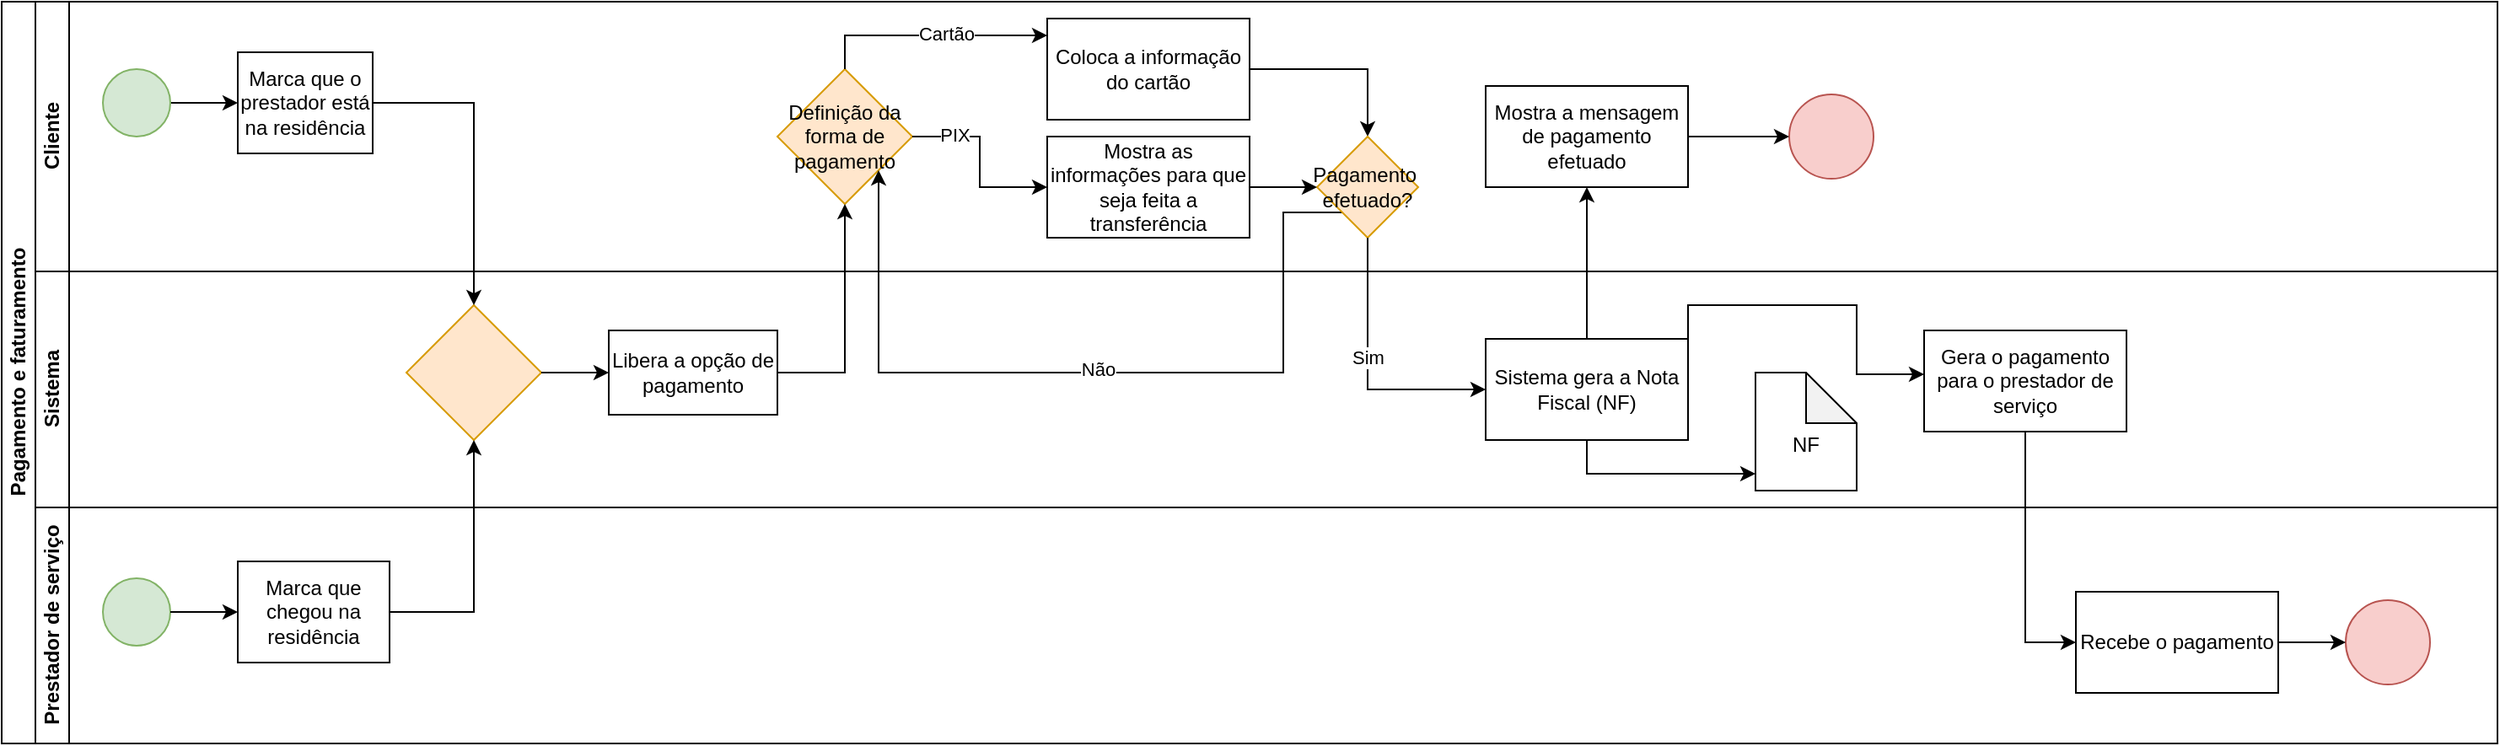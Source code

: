 <mxfile version="24.0.0" type="github">
  <diagram name="Página-1" id="NpVkEjn5JEYqDDdskeJJ">
    <mxGraphModel dx="1032" dy="493" grid="1" gridSize="10" guides="1" tooltips="1" connect="1" arrows="1" fold="1" page="1" pageScale="1" pageWidth="1654" pageHeight="1000" math="0" shadow="0">
      <root>
        <mxCell id="0" />
        <mxCell id="1" parent="0" />
        <mxCell id="pYAscaqakKKFZa-uCSPu-1" value="Pagamento e faturamento" style="swimlane;html=1;childLayout=stackLayout;resizeParent=1;resizeParentMax=0;horizontal=0;startSize=20;horizontalStack=0;" vertex="1" parent="1">
          <mxGeometry x="120" y="120" width="1480" height="440" as="geometry" />
        </mxCell>
        <mxCell id="pYAscaqakKKFZa-uCSPu-2" value="Cliente" style="swimlane;html=1;startSize=20;horizontal=0;" vertex="1" parent="pYAscaqakKKFZa-uCSPu-1">
          <mxGeometry x="20" width="1460" height="160" as="geometry" />
        </mxCell>
        <mxCell id="pYAscaqakKKFZa-uCSPu-3" value="" style="edgeStyle=orthogonalEdgeStyle;rounded=0;orthogonalLoop=1;jettySize=auto;html=1;" edge="1" parent="pYAscaqakKKFZa-uCSPu-2" source="pYAscaqakKKFZa-uCSPu-4">
          <mxGeometry relative="1" as="geometry">
            <mxPoint x="120" y="60" as="targetPoint" />
          </mxGeometry>
        </mxCell>
        <mxCell id="pYAscaqakKKFZa-uCSPu-4" value="" style="ellipse;whiteSpace=wrap;html=1;fillColor=#d5e8d4;strokeColor=#82b366;" vertex="1" parent="pYAscaqakKKFZa-uCSPu-2">
          <mxGeometry x="40" y="40" width="40" height="40" as="geometry" />
        </mxCell>
        <mxCell id="pYAscaqakKKFZa-uCSPu-38" value="Marca que o prestador está na residência" style="rounded=0;whiteSpace=wrap;html=1;" vertex="1" parent="pYAscaqakKKFZa-uCSPu-2">
          <mxGeometry x="120" y="30" width="80" height="60" as="geometry" />
        </mxCell>
        <mxCell id="pYAscaqakKKFZa-uCSPu-47" value="Definição da forma de pagamento" style="rhombus;whiteSpace=wrap;html=1;fillColor=#ffe6cc;strokeColor=#d79b00;" vertex="1" parent="pYAscaqakKKFZa-uCSPu-2">
          <mxGeometry x="440" y="40" width="80" height="80" as="geometry" />
        </mxCell>
        <mxCell id="pYAscaqakKKFZa-uCSPu-77" style="edgeStyle=orthogonalEdgeStyle;rounded=0;orthogonalLoop=1;jettySize=auto;html=1;exitX=1;exitY=0.5;exitDx=0;exitDy=0;entryX=0.5;entryY=0;entryDx=0;entryDy=0;" edge="1" parent="pYAscaqakKKFZa-uCSPu-2" source="pYAscaqakKKFZa-uCSPu-49" target="pYAscaqakKKFZa-uCSPu-76">
          <mxGeometry relative="1" as="geometry" />
        </mxCell>
        <mxCell id="pYAscaqakKKFZa-uCSPu-49" value="Coloca a informação do cartão" style="rounded=0;whiteSpace=wrap;html=1;" vertex="1" parent="pYAscaqakKKFZa-uCSPu-2">
          <mxGeometry x="600" y="10" width="120" height="60" as="geometry" />
        </mxCell>
        <mxCell id="pYAscaqakKKFZa-uCSPu-48" style="edgeStyle=orthogonalEdgeStyle;rounded=0;orthogonalLoop=1;jettySize=auto;html=1;exitX=0.5;exitY=0;exitDx=0;exitDy=0;" edge="1" parent="pYAscaqakKKFZa-uCSPu-2" source="pYAscaqakKKFZa-uCSPu-47" target="pYAscaqakKKFZa-uCSPu-49">
          <mxGeometry relative="1" as="geometry">
            <mxPoint x="670" y="40" as="targetPoint" />
            <Array as="points">
              <mxPoint x="480" y="20" />
            </Array>
          </mxGeometry>
        </mxCell>
        <mxCell id="pYAscaqakKKFZa-uCSPu-50" value="Cartão" style="edgeLabel;html=1;align=center;verticalAlign=middle;resizable=0;points=[];" vertex="1" connectable="0" parent="pYAscaqakKKFZa-uCSPu-48">
          <mxGeometry x="0.143" y="1" relative="1" as="geometry">
            <mxPoint as="offset" />
          </mxGeometry>
        </mxCell>
        <mxCell id="pYAscaqakKKFZa-uCSPu-52" value="Mostra as informações para que seja feita a transferência" style="rounded=0;whiteSpace=wrap;html=1;" vertex="1" parent="pYAscaqakKKFZa-uCSPu-2">
          <mxGeometry x="600" y="80" width="120" height="60" as="geometry" />
        </mxCell>
        <mxCell id="pYAscaqakKKFZa-uCSPu-51" style="edgeStyle=orthogonalEdgeStyle;rounded=0;orthogonalLoop=1;jettySize=auto;html=1;exitX=1;exitY=0.5;exitDx=0;exitDy=0;" edge="1" parent="pYAscaqakKKFZa-uCSPu-2" source="pYAscaqakKKFZa-uCSPu-47" target="pYAscaqakKKFZa-uCSPu-52">
          <mxGeometry relative="1" as="geometry">
            <mxPoint x="560" y="120" as="targetPoint" />
          </mxGeometry>
        </mxCell>
        <mxCell id="pYAscaqakKKFZa-uCSPu-53" value="PIX" style="edgeLabel;html=1;align=center;verticalAlign=middle;resizable=0;points=[];" vertex="1" connectable="0" parent="pYAscaqakKKFZa-uCSPu-51">
          <mxGeometry x="-0.55" y="1" relative="1" as="geometry">
            <mxPoint as="offset" />
          </mxGeometry>
        </mxCell>
        <mxCell id="pYAscaqakKKFZa-uCSPu-70" value="Mostra a mensagem de pagamento efetuado" style="rounded=0;whiteSpace=wrap;html=1;" vertex="1" parent="pYAscaqakKKFZa-uCSPu-2">
          <mxGeometry x="860" y="50" width="120" height="60" as="geometry" />
        </mxCell>
        <mxCell id="pYAscaqakKKFZa-uCSPu-72" value="" style="ellipse;whiteSpace=wrap;html=1;aspect=fixed;fillColor=#f8cecc;strokeColor=#b85450;" vertex="1" parent="pYAscaqakKKFZa-uCSPu-2">
          <mxGeometry x="1040" y="55" width="50" height="50" as="geometry" />
        </mxCell>
        <mxCell id="pYAscaqakKKFZa-uCSPu-71" style="edgeStyle=orthogonalEdgeStyle;rounded=0;orthogonalLoop=1;jettySize=auto;html=1;exitX=1;exitY=0.5;exitDx=0;exitDy=0;" edge="1" parent="pYAscaqakKKFZa-uCSPu-2" source="pYAscaqakKKFZa-uCSPu-70" target="pYAscaqakKKFZa-uCSPu-72">
          <mxGeometry relative="1" as="geometry">
            <mxPoint x="1020" y="80" as="targetPoint" />
          </mxGeometry>
        </mxCell>
        <mxCell id="pYAscaqakKKFZa-uCSPu-80" style="edgeStyle=orthogonalEdgeStyle;rounded=0;orthogonalLoop=1;jettySize=auto;html=1;exitX=0;exitY=1;exitDx=0;exitDy=0;entryX=1;entryY=1;entryDx=0;entryDy=0;" edge="1" parent="pYAscaqakKKFZa-uCSPu-2" source="pYAscaqakKKFZa-uCSPu-76" target="pYAscaqakKKFZa-uCSPu-47">
          <mxGeometry relative="1" as="geometry">
            <mxPoint x="550" y="220" as="targetPoint" />
            <Array as="points">
              <mxPoint x="740" y="125" />
              <mxPoint x="740" y="220" />
              <mxPoint x="500" y="220" />
            </Array>
          </mxGeometry>
        </mxCell>
        <mxCell id="pYAscaqakKKFZa-uCSPu-81" value="Não" style="edgeLabel;html=1;align=center;verticalAlign=middle;resizable=0;points=[];" vertex="1" connectable="0" parent="pYAscaqakKKFZa-uCSPu-80">
          <mxGeometry x="-0.02" y="-2" relative="1" as="geometry">
            <mxPoint as="offset" />
          </mxGeometry>
        </mxCell>
        <mxCell id="pYAscaqakKKFZa-uCSPu-76" value="Pagamento&amp;nbsp; efetuado?" style="rhombus;whiteSpace=wrap;html=1;fillColor=#ffe6cc;strokeColor=#d79b00;" vertex="1" parent="pYAscaqakKKFZa-uCSPu-2">
          <mxGeometry x="760" y="80" width="60" height="60" as="geometry" />
        </mxCell>
        <mxCell id="pYAscaqakKKFZa-uCSPu-75" style="edgeStyle=orthogonalEdgeStyle;rounded=0;orthogonalLoop=1;jettySize=auto;html=1;exitX=1;exitY=0.5;exitDx=0;exitDy=0;" edge="1" parent="pYAscaqakKKFZa-uCSPu-2" source="pYAscaqakKKFZa-uCSPu-52" target="pYAscaqakKKFZa-uCSPu-76">
          <mxGeometry relative="1" as="geometry">
            <mxPoint x="760" y="110" as="targetPoint" />
          </mxGeometry>
        </mxCell>
        <mxCell id="pYAscaqakKKFZa-uCSPu-12" value="Sistema" style="swimlane;html=1;startSize=20;horizontal=0;" vertex="1" parent="pYAscaqakKKFZa-uCSPu-1">
          <mxGeometry x="20" y="160" width="1460" height="140" as="geometry" />
        </mxCell>
        <mxCell id="pYAscaqakKKFZa-uCSPu-41" value="" style="rhombus;whiteSpace=wrap;html=1;fillColor=#ffe6cc;strokeColor=#d79b00;" vertex="1" parent="pYAscaqakKKFZa-uCSPu-12">
          <mxGeometry x="220" y="20" width="80" height="80" as="geometry" />
        </mxCell>
        <mxCell id="pYAscaqakKKFZa-uCSPu-44" value="Libera a opção de pagamento" style="rounded=0;whiteSpace=wrap;html=1;" vertex="1" parent="pYAscaqakKKFZa-uCSPu-12">
          <mxGeometry x="340" y="35" width="100" height="50" as="geometry" />
        </mxCell>
        <mxCell id="pYAscaqakKKFZa-uCSPu-43" style="edgeStyle=orthogonalEdgeStyle;rounded=0;orthogonalLoop=1;jettySize=auto;html=1;exitX=1;exitY=0.5;exitDx=0;exitDy=0;" edge="1" parent="pYAscaqakKKFZa-uCSPu-12" source="pYAscaqakKKFZa-uCSPu-41" target="pYAscaqakKKFZa-uCSPu-44">
          <mxGeometry relative="1" as="geometry">
            <mxPoint x="330" y="60" as="targetPoint" />
          </mxGeometry>
        </mxCell>
        <mxCell id="pYAscaqakKKFZa-uCSPu-60" value="Sistema gera a Nota Fiscal (NF)" style="rounded=0;whiteSpace=wrap;html=1;" vertex="1" parent="pYAscaqakKKFZa-uCSPu-12">
          <mxGeometry x="860" y="40" width="120" height="60" as="geometry" />
        </mxCell>
        <mxCell id="pYAscaqakKKFZa-uCSPu-62" value="&lt;div&gt;&lt;br&gt;&lt;/div&gt;&lt;div&gt;NF&lt;/div&gt;" style="shape=note;whiteSpace=wrap;html=1;backgroundOutline=1;darkOpacity=0.05;" vertex="1" parent="pYAscaqakKKFZa-uCSPu-12">
          <mxGeometry x="1020" y="60" width="60" height="70" as="geometry" />
        </mxCell>
        <mxCell id="pYAscaqakKKFZa-uCSPu-61" style="edgeStyle=orthogonalEdgeStyle;rounded=0;orthogonalLoop=1;jettySize=auto;html=1;exitX=0.5;exitY=1;exitDx=0;exitDy=0;" edge="1" parent="pYAscaqakKKFZa-uCSPu-12" source="pYAscaqakKKFZa-uCSPu-60" target="pYAscaqakKKFZa-uCSPu-62">
          <mxGeometry relative="1" as="geometry">
            <mxPoint x="1040" y="120" as="targetPoint" />
            <Array as="points">
              <mxPoint x="920" y="120" />
            </Array>
          </mxGeometry>
        </mxCell>
        <mxCell id="pYAscaqakKKFZa-uCSPu-64" value="Gera o pagamento para o prestador de serviço" style="rounded=0;whiteSpace=wrap;html=1;" vertex="1" parent="pYAscaqakKKFZa-uCSPu-12">
          <mxGeometry x="1120" y="35" width="120" height="60" as="geometry" />
        </mxCell>
        <mxCell id="pYAscaqakKKFZa-uCSPu-63" style="edgeStyle=orthogonalEdgeStyle;rounded=0;orthogonalLoop=1;jettySize=auto;html=1;exitX=1;exitY=0;exitDx=0;exitDy=0;" edge="1" parent="pYAscaqakKKFZa-uCSPu-12" source="pYAscaqakKKFZa-uCSPu-60" target="pYAscaqakKKFZa-uCSPu-64">
          <mxGeometry relative="1" as="geometry">
            <mxPoint x="1130" y="60" as="targetPoint" />
            <Array as="points">
              <mxPoint x="980" y="20" />
              <mxPoint x="1080" y="20" />
              <mxPoint x="1080" y="61" />
            </Array>
          </mxGeometry>
        </mxCell>
        <mxCell id="pYAscaqakKKFZa-uCSPu-23" value="Prestador de serviço" style="swimlane;html=1;startSize=20;horizontal=0;" vertex="1" parent="pYAscaqakKKFZa-uCSPu-1">
          <mxGeometry x="20" y="300" width="1460" height="140" as="geometry" />
        </mxCell>
        <mxCell id="pYAscaqakKKFZa-uCSPu-24" value="" style="ellipse;whiteSpace=wrap;html=1;fillColor=#d5e8d4;strokeColor=#82b366;" vertex="1" parent="pYAscaqakKKFZa-uCSPu-23">
          <mxGeometry x="40" y="42" width="40" height="40" as="geometry" />
        </mxCell>
        <mxCell id="pYAscaqakKKFZa-uCSPu-39" value="Marca que chegou na residência" style="rounded=0;whiteSpace=wrap;html=1;" vertex="1" parent="pYAscaqakKKFZa-uCSPu-23">
          <mxGeometry x="120" y="32" width="90" height="60" as="geometry" />
        </mxCell>
        <mxCell id="pYAscaqakKKFZa-uCSPu-36" style="edgeStyle=orthogonalEdgeStyle;rounded=0;orthogonalLoop=1;jettySize=auto;html=1;exitX=1;exitY=0.5;exitDx=0;exitDy=0;" edge="1" parent="pYAscaqakKKFZa-uCSPu-23" source="pYAscaqakKKFZa-uCSPu-24" target="pYAscaqakKKFZa-uCSPu-39">
          <mxGeometry relative="1" as="geometry">
            <mxPoint x="120" y="62" as="targetPoint" />
          </mxGeometry>
        </mxCell>
        <mxCell id="pYAscaqakKKFZa-uCSPu-66" value="Recebe o pagamento" style="rounded=0;whiteSpace=wrap;html=1;" vertex="1" parent="pYAscaqakKKFZa-uCSPu-23">
          <mxGeometry x="1210" y="50" width="120" height="60" as="geometry" />
        </mxCell>
        <mxCell id="pYAscaqakKKFZa-uCSPu-68" value="" style="ellipse;whiteSpace=wrap;html=1;aspect=fixed;fillColor=#f8cecc;strokeColor=#b85450;" vertex="1" parent="pYAscaqakKKFZa-uCSPu-23">
          <mxGeometry x="1370" y="55" width="50" height="50" as="geometry" />
        </mxCell>
        <mxCell id="pYAscaqakKKFZa-uCSPu-67" style="edgeStyle=orthogonalEdgeStyle;rounded=0;orthogonalLoop=1;jettySize=auto;html=1;exitX=1;exitY=0.5;exitDx=0;exitDy=0;" edge="1" parent="pYAscaqakKKFZa-uCSPu-23" source="pYAscaqakKKFZa-uCSPu-66" target="pYAscaqakKKFZa-uCSPu-68">
          <mxGeometry relative="1" as="geometry">
            <mxPoint x="1370" y="80" as="targetPoint" />
          </mxGeometry>
        </mxCell>
        <mxCell id="pYAscaqakKKFZa-uCSPu-40" style="edgeStyle=orthogonalEdgeStyle;rounded=0;orthogonalLoop=1;jettySize=auto;html=1;exitX=1;exitY=0.5;exitDx=0;exitDy=0;" edge="1" parent="pYAscaqakKKFZa-uCSPu-1" source="pYAscaqakKKFZa-uCSPu-38" target="pYAscaqakKKFZa-uCSPu-41">
          <mxGeometry relative="1" as="geometry">
            <mxPoint x="280" y="200" as="targetPoint" />
          </mxGeometry>
        </mxCell>
        <mxCell id="pYAscaqakKKFZa-uCSPu-42" style="edgeStyle=orthogonalEdgeStyle;rounded=0;orthogonalLoop=1;jettySize=auto;html=1;exitX=1;exitY=0.5;exitDx=0;exitDy=0;" edge="1" parent="pYAscaqakKKFZa-uCSPu-1" source="pYAscaqakKKFZa-uCSPu-39" target="pYAscaqakKKFZa-uCSPu-41">
          <mxGeometry relative="1" as="geometry" />
        </mxCell>
        <mxCell id="pYAscaqakKKFZa-uCSPu-45" style="edgeStyle=orthogonalEdgeStyle;rounded=0;orthogonalLoop=1;jettySize=auto;html=1;exitX=1;exitY=0.5;exitDx=0;exitDy=0;" edge="1" parent="pYAscaqakKKFZa-uCSPu-1" source="pYAscaqakKKFZa-uCSPu-44" target="pYAscaqakKKFZa-uCSPu-47">
          <mxGeometry relative="1" as="geometry">
            <mxPoint x="500" y="90" as="targetPoint" />
          </mxGeometry>
        </mxCell>
        <mxCell id="pYAscaqakKKFZa-uCSPu-65" style="edgeStyle=orthogonalEdgeStyle;rounded=0;orthogonalLoop=1;jettySize=auto;html=1;exitX=0.5;exitY=1;exitDx=0;exitDy=0;" edge="1" parent="pYAscaqakKKFZa-uCSPu-1" source="pYAscaqakKKFZa-uCSPu-64" target="pYAscaqakKKFZa-uCSPu-66">
          <mxGeometry relative="1" as="geometry">
            <mxPoint x="1240" y="380" as="targetPoint" />
            <Array as="points">
              <mxPoint x="1200" y="380" />
            </Array>
          </mxGeometry>
        </mxCell>
        <mxCell id="pYAscaqakKKFZa-uCSPu-69" style="edgeStyle=orthogonalEdgeStyle;rounded=0;orthogonalLoop=1;jettySize=auto;html=1;exitX=0.5;exitY=0;exitDx=0;exitDy=0;" edge="1" parent="pYAscaqakKKFZa-uCSPu-1" source="pYAscaqakKKFZa-uCSPu-60" target="pYAscaqakKKFZa-uCSPu-70">
          <mxGeometry relative="1" as="geometry">
            <mxPoint x="940" y="50" as="targetPoint" />
          </mxGeometry>
        </mxCell>
        <mxCell id="pYAscaqakKKFZa-uCSPu-78" style="edgeStyle=orthogonalEdgeStyle;rounded=0;orthogonalLoop=1;jettySize=auto;html=1;exitX=0.5;exitY=1;exitDx=0;exitDy=0;entryX=0;entryY=0.5;entryDx=0;entryDy=0;" edge="1" parent="pYAscaqakKKFZa-uCSPu-1" source="pYAscaqakKKFZa-uCSPu-76" target="pYAscaqakKKFZa-uCSPu-60">
          <mxGeometry relative="1" as="geometry">
            <mxPoint x="820" y="240" as="targetPoint" />
          </mxGeometry>
        </mxCell>
        <mxCell id="pYAscaqakKKFZa-uCSPu-79" value="Sim" style="edgeLabel;html=1;align=center;verticalAlign=middle;resizable=0;points=[];" vertex="1" connectable="0" parent="pYAscaqakKKFZa-uCSPu-78">
          <mxGeometry x="-0.113" relative="1" as="geometry">
            <mxPoint as="offset" />
          </mxGeometry>
        </mxCell>
      </root>
    </mxGraphModel>
  </diagram>
</mxfile>
